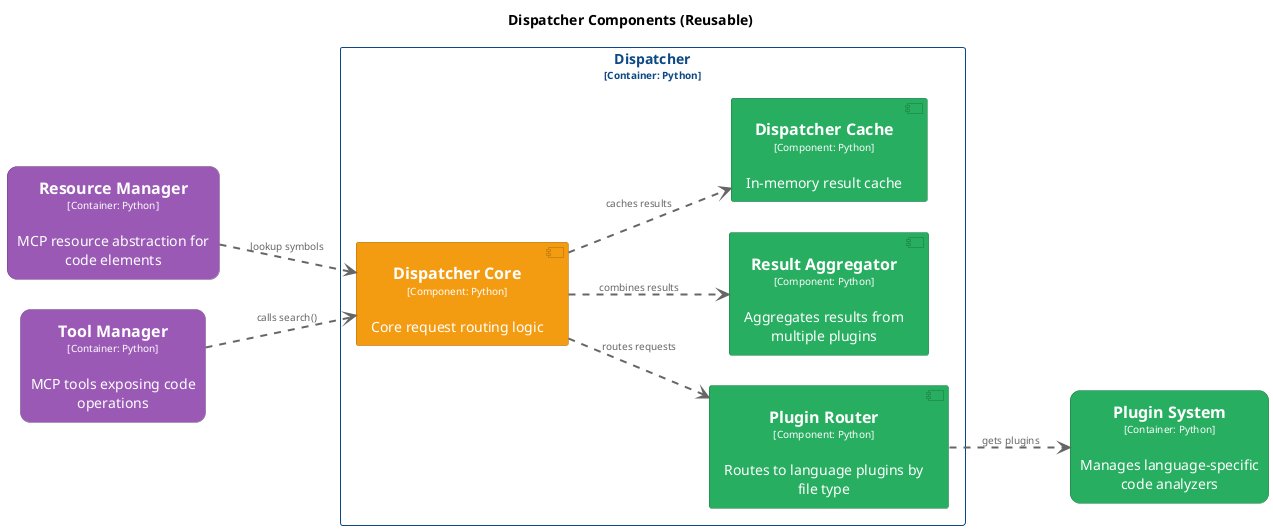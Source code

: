 @startuml
set separator none
title Dispatcher Components (Reusable)

left to right direction
skinparam ranksep 60
skinparam nodesep 30

skinparam {
  arrowFontSize 10
  defaultTextAlignment center
  wrapWidth 200
  maxMessageSize 100
}

hide stereotype

skinparam component<<CodeIndexMCPServer.Dispatcher.DispatcherCache>> {
  BackgroundColor #27ae60
  FontColor #ffffff
  BorderColor #1b7943
  shadowing false
}
skinparam component<<CodeIndexMCPServer.Dispatcher.DispatcherCore>> {
  BackgroundColor #f39c12
  FontColor #ffffff
  BorderColor #aa6d0c
  shadowing false
}
skinparam component<<CodeIndexMCPServer.Dispatcher.PluginRouter>> {
  BackgroundColor #27ae60
  FontColor #ffffff
  BorderColor #1b7943
  shadowing false
}
skinparam rectangle<<CodeIndexMCPServer.PluginSystem>> {
  BackgroundColor #27ae60
  FontColor #ffffff
  BorderColor #1b7943
  roundCorner 20
  shadowing false
}
skinparam rectangle<<CodeIndexMCPServer.ResourceManager>> {
  BackgroundColor #9b59b6
  FontColor #ffffff
  BorderColor #6c3e7f
  roundCorner 20
  shadowing false
}
skinparam component<<CodeIndexMCPServer.Dispatcher.ResultAggregator>> {
  BackgroundColor #27ae60
  FontColor #ffffff
  BorderColor #1b7943
  shadowing false
}
skinparam rectangle<<CodeIndexMCPServer.ToolManager>> {
  BackgroundColor #9b59b6
  FontColor #ffffff
  BorderColor #6c3e7f
  roundCorner 20
  shadowing false
}
skinparam rectangle<<CodeIndexMCPServer.Dispatcher>> {
  BorderColor #0b4884
  FontColor #0b4884
  shadowing false
}

rectangle "==Resource Manager\n<size:10>[Container: Python]</size>\n\nMCP resource abstraction for code elements" <<CodeIndexMCPServer.ResourceManager>> as CodeIndexMCPServer.ResourceManager
rectangle "==Tool Manager\n<size:10>[Container: Python]</size>\n\nMCP tools exposing code operations" <<CodeIndexMCPServer.ToolManager>> as CodeIndexMCPServer.ToolManager
rectangle "==Plugin System\n<size:10>[Container: Python]</size>\n\nManages language-specific code analyzers" <<CodeIndexMCPServer.PluginSystem>> as CodeIndexMCPServer.PluginSystem

rectangle "Dispatcher\n<size:10>[Container: Python]</size>" <<CodeIndexMCPServer.Dispatcher>> {
  component "==Dispatcher Core\n<size:10>[Component: Python]</size>\n\nCore request routing logic" <<CodeIndexMCPServer.Dispatcher.DispatcherCore>> as CodeIndexMCPServer.Dispatcher.DispatcherCore
  component "==Plugin Router\n<size:10>[Component: Python]</size>\n\nRoutes to language plugins by file type" <<CodeIndexMCPServer.Dispatcher.PluginRouter>> as CodeIndexMCPServer.Dispatcher.PluginRouter
  component "==Result Aggregator\n<size:10>[Component: Python]</size>\n\nAggregates results from multiple plugins" <<CodeIndexMCPServer.Dispatcher.ResultAggregator>> as CodeIndexMCPServer.Dispatcher.ResultAggregator
  component "==Dispatcher Cache\n<size:10>[Component: Python]</size>\n\nIn-memory result cache" <<CodeIndexMCPServer.Dispatcher.DispatcherCache>> as CodeIndexMCPServer.Dispatcher.DispatcherCache
}

CodeIndexMCPServer.ResourceManager .[#666666,thickness=2].> CodeIndexMCPServer.Dispatcher.DispatcherCore : "<color:#666666>lookup symbols"
CodeIndexMCPServer.ToolManager .[#666666,thickness=2].> CodeIndexMCPServer.Dispatcher.DispatcherCore : "<color:#666666>calls search()"
CodeIndexMCPServer.Dispatcher.DispatcherCore .[#666666,thickness=2].> CodeIndexMCPServer.Dispatcher.PluginRouter : "<color:#666666>routes requests"
CodeIndexMCPServer.Dispatcher.PluginRouter .[#666666,thickness=2].> CodeIndexMCPServer.PluginSystem : "<color:#666666>gets plugins"
CodeIndexMCPServer.Dispatcher.DispatcherCore .[#666666,thickness=2].> CodeIndexMCPServer.Dispatcher.ResultAggregator : "<color:#666666>combines results"
CodeIndexMCPServer.Dispatcher.DispatcherCore .[#666666,thickness=2].> CodeIndexMCPServer.Dispatcher.DispatcherCache : "<color:#666666>caches results"
@enduml